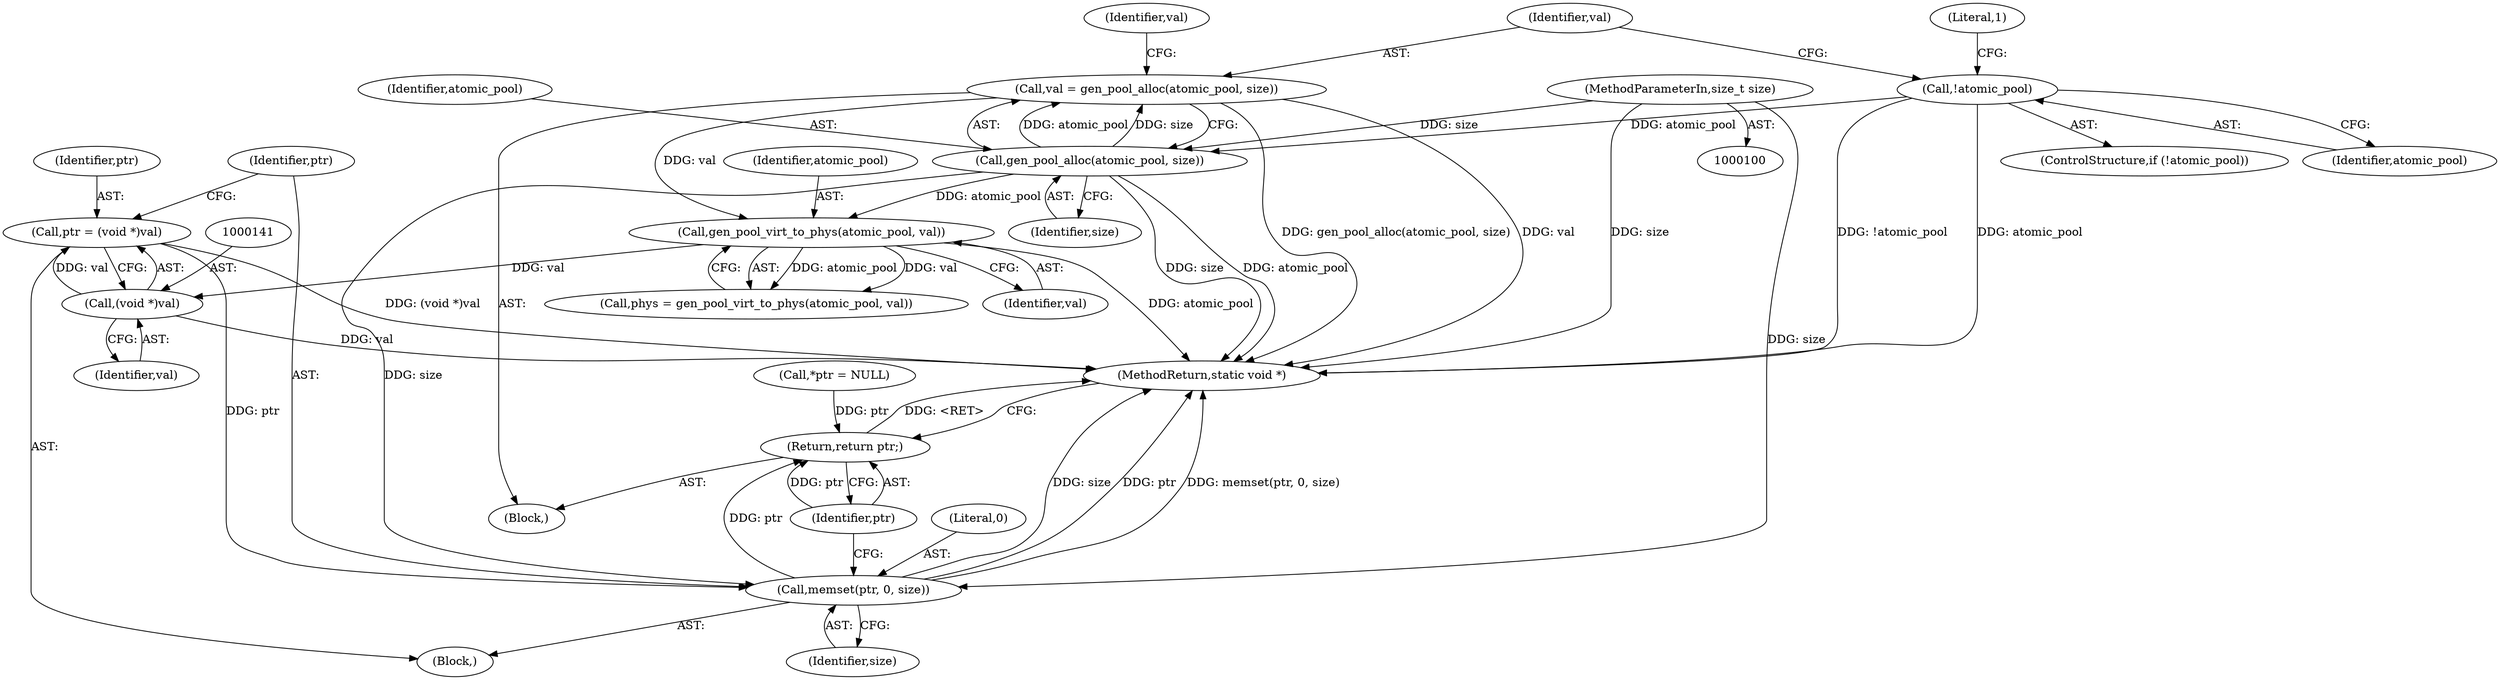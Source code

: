 digraph "0_linux_6829e274a623187c24f7cfc0e3d35f25d087fcc5@pointer" {
"1000138" [label="(Call,ptr = (void *)val)"];
"1000140" [label="(Call,(void *)val)"];
"1000130" [label="(Call,gen_pool_virt_to_phys(atomic_pool, val))"];
"1000121" [label="(Call,gen_pool_alloc(atomic_pool, size))"];
"1000111" [label="(Call,!atomic_pool)"];
"1000101" [label="(MethodParameterIn,size_t size)"];
"1000119" [label="(Call,val = gen_pool_alloc(atomic_pool, size))"];
"1000143" [label="(Call,memset(ptr, 0, size))"];
"1000147" [label="(Return,return ptr;)"];
"1000104" [label="(Block,)"];
"1000140" [label="(Call,(void *)val)"];
"1000125" [label="(Identifier,val)"];
"1000110" [label="(ControlStructure,if (!atomic_pool))"];
"1000148" [label="(Identifier,ptr)"];
"1000128" [label="(Call,phys = gen_pool_virt_to_phys(atomic_pool, val))"];
"1000147" [label="(Return,return ptr;)"];
"1000139" [label="(Identifier,ptr)"];
"1000142" [label="(Identifier,val)"];
"1000112" [label="(Identifier,atomic_pool)"];
"1000138" [label="(Call,ptr = (void *)val)"];
"1000145" [label="(Literal,0)"];
"1000130" [label="(Call,gen_pool_virt_to_phys(atomic_pool, val))"];
"1000119" [label="(Call,val = gen_pool_alloc(atomic_pool, size))"];
"1000121" [label="(Call,gen_pool_alloc(atomic_pool, size))"];
"1000144" [label="(Identifier,ptr)"];
"1000122" [label="(Identifier,atomic_pool)"];
"1000146" [label="(Identifier,size)"];
"1000132" [label="(Identifier,val)"];
"1000149" [label="(MethodReturn,static void *)"];
"1000126" [label="(Block,)"];
"1000131" [label="(Identifier,atomic_pool)"];
"1000107" [label="(Call,*ptr = NULL)"];
"1000111" [label="(Call,!atomic_pool)"];
"1000120" [label="(Identifier,val)"];
"1000123" [label="(Identifier,size)"];
"1000115" [label="(Literal,1)"];
"1000143" [label="(Call,memset(ptr, 0, size))"];
"1000101" [label="(MethodParameterIn,size_t size)"];
"1000138" -> "1000126"  [label="AST: "];
"1000138" -> "1000140"  [label="CFG: "];
"1000139" -> "1000138"  [label="AST: "];
"1000140" -> "1000138"  [label="AST: "];
"1000144" -> "1000138"  [label="CFG: "];
"1000138" -> "1000149"  [label="DDG: (void *)val"];
"1000140" -> "1000138"  [label="DDG: val"];
"1000138" -> "1000143"  [label="DDG: ptr"];
"1000140" -> "1000142"  [label="CFG: "];
"1000141" -> "1000140"  [label="AST: "];
"1000142" -> "1000140"  [label="AST: "];
"1000140" -> "1000149"  [label="DDG: val"];
"1000130" -> "1000140"  [label="DDG: val"];
"1000130" -> "1000128"  [label="AST: "];
"1000130" -> "1000132"  [label="CFG: "];
"1000131" -> "1000130"  [label="AST: "];
"1000132" -> "1000130"  [label="AST: "];
"1000128" -> "1000130"  [label="CFG: "];
"1000130" -> "1000149"  [label="DDG: atomic_pool"];
"1000130" -> "1000128"  [label="DDG: atomic_pool"];
"1000130" -> "1000128"  [label="DDG: val"];
"1000121" -> "1000130"  [label="DDG: atomic_pool"];
"1000119" -> "1000130"  [label="DDG: val"];
"1000121" -> "1000119"  [label="AST: "];
"1000121" -> "1000123"  [label="CFG: "];
"1000122" -> "1000121"  [label="AST: "];
"1000123" -> "1000121"  [label="AST: "];
"1000119" -> "1000121"  [label="CFG: "];
"1000121" -> "1000149"  [label="DDG: size"];
"1000121" -> "1000149"  [label="DDG: atomic_pool"];
"1000121" -> "1000119"  [label="DDG: atomic_pool"];
"1000121" -> "1000119"  [label="DDG: size"];
"1000111" -> "1000121"  [label="DDG: atomic_pool"];
"1000101" -> "1000121"  [label="DDG: size"];
"1000121" -> "1000143"  [label="DDG: size"];
"1000111" -> "1000110"  [label="AST: "];
"1000111" -> "1000112"  [label="CFG: "];
"1000112" -> "1000111"  [label="AST: "];
"1000115" -> "1000111"  [label="CFG: "];
"1000120" -> "1000111"  [label="CFG: "];
"1000111" -> "1000149"  [label="DDG: !atomic_pool"];
"1000111" -> "1000149"  [label="DDG: atomic_pool"];
"1000101" -> "1000100"  [label="AST: "];
"1000101" -> "1000149"  [label="DDG: size"];
"1000101" -> "1000143"  [label="DDG: size"];
"1000119" -> "1000104"  [label="AST: "];
"1000120" -> "1000119"  [label="AST: "];
"1000125" -> "1000119"  [label="CFG: "];
"1000119" -> "1000149"  [label="DDG: gen_pool_alloc(atomic_pool, size)"];
"1000119" -> "1000149"  [label="DDG: val"];
"1000143" -> "1000126"  [label="AST: "];
"1000143" -> "1000146"  [label="CFG: "];
"1000144" -> "1000143"  [label="AST: "];
"1000145" -> "1000143"  [label="AST: "];
"1000146" -> "1000143"  [label="AST: "];
"1000148" -> "1000143"  [label="CFG: "];
"1000143" -> "1000149"  [label="DDG: size"];
"1000143" -> "1000149"  [label="DDG: ptr"];
"1000143" -> "1000149"  [label="DDG: memset(ptr, 0, size)"];
"1000143" -> "1000147"  [label="DDG: ptr"];
"1000147" -> "1000104"  [label="AST: "];
"1000147" -> "1000148"  [label="CFG: "];
"1000148" -> "1000147"  [label="AST: "];
"1000149" -> "1000147"  [label="CFG: "];
"1000147" -> "1000149"  [label="DDG: <RET>"];
"1000148" -> "1000147"  [label="DDG: ptr"];
"1000107" -> "1000147"  [label="DDG: ptr"];
}
